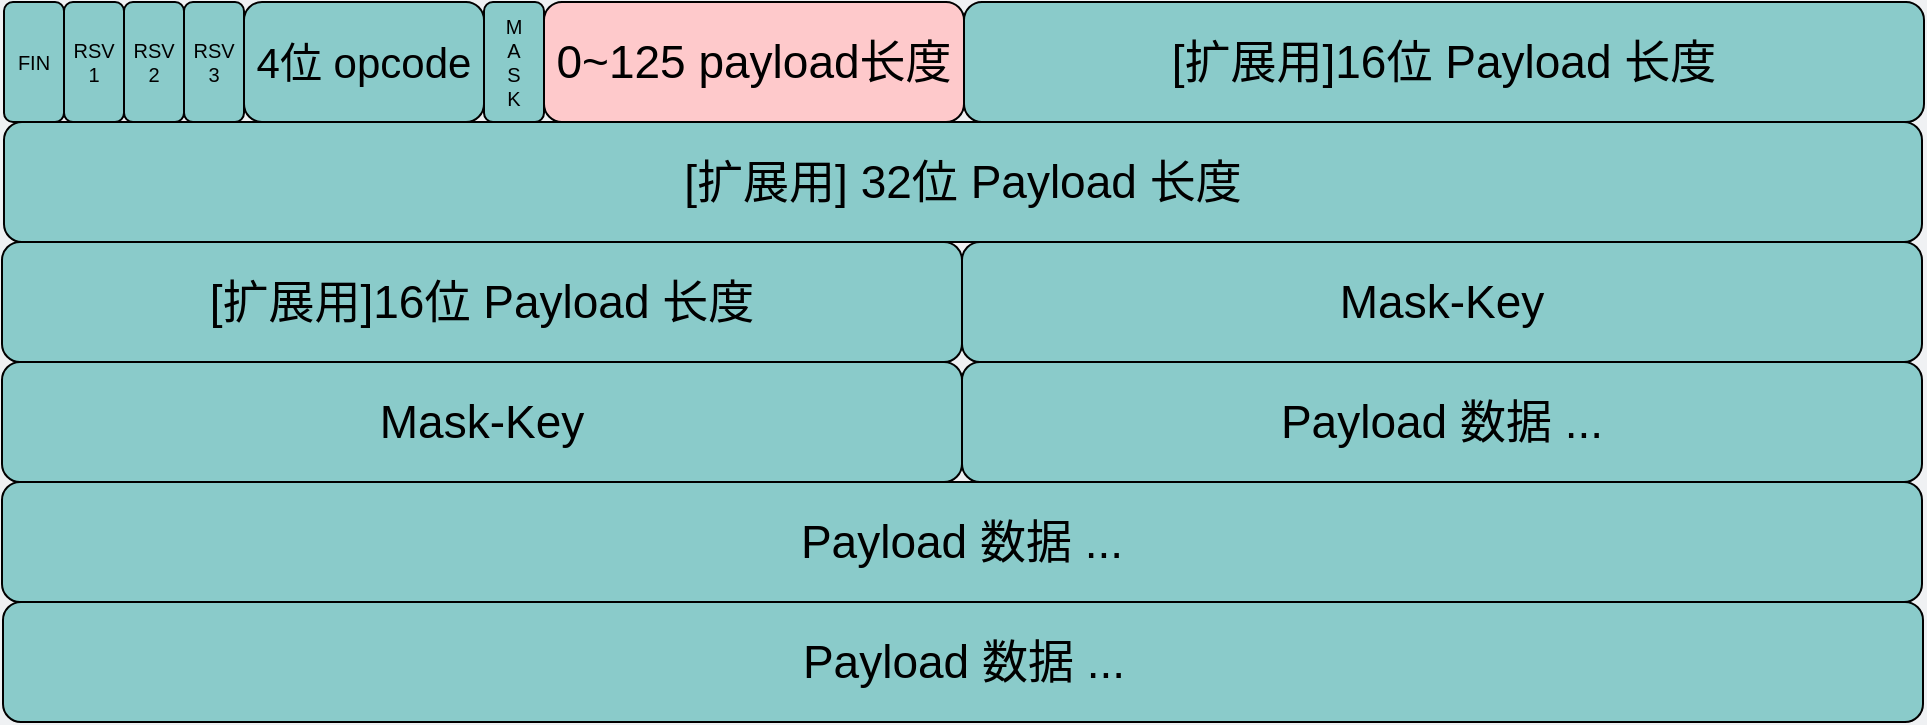 <mxfile version="20.2.5" type="github"><diagram id="9fnjXT7nlAm7Ix4f8WDv" name="Page-1"><mxGraphModel dx="1349" dy="997" grid="0" gridSize="10" guides="1" tooltips="1" connect="1" arrows="1" fold="1" page="1" pageScale="1" pageWidth="600" pageHeight="500" background="#EFF1F3" math="0" shadow="0"><root><mxCell id="0"/><mxCell id="1" parent="0"/><mxCell id="-xf_uFu9KCXf6jcXoVjT-4" value="&lt;font style=&quot;font-size: 23px;&quot;&gt;[扩展用] 32位&amp;nbsp;Payload&amp;nbsp;长度&lt;/font&gt;" style="rounded=1;whiteSpace=wrap;html=1;fontSize=23;fillColor=#8ACBCA;" parent="1" vertex="1"><mxGeometry x="128" y="130" width="959" height="60" as="geometry"/></mxCell><mxCell id="2w_STrQbnYMXy_1h6nJT-1" value="FIN" style="rounded=1;whiteSpace=wrap;html=1;fontSize=10;fillColor=#8ACBCA;" parent="1" vertex="1"><mxGeometry x="128" y="70" width="30" height="60" as="geometry"/></mxCell><mxCell id="2w_STrQbnYMXy_1h6nJT-2" value="RSV&lt;br&gt;1" style="rounded=1;whiteSpace=wrap;html=1;fontSize=10;fillColor=#8ACBCA;" parent="1" vertex="1"><mxGeometry x="158" y="70" width="30" height="60" as="geometry"/></mxCell><mxCell id="2w_STrQbnYMXy_1h6nJT-3" value="RSV&lt;br&gt;2" style="rounded=1;whiteSpace=wrap;html=1;fontSize=10;fillColor=#8ACBCA;" parent="1" vertex="1"><mxGeometry x="188" y="70" width="30" height="60" as="geometry"/></mxCell><mxCell id="2w_STrQbnYMXy_1h6nJT-4" value="RSV&lt;br&gt;3" style="rounded=1;whiteSpace=wrap;html=1;fontSize=10;fillColor=#8ACBCA;" parent="1" vertex="1"><mxGeometry x="218" y="70" width="30" height="60" as="geometry"/></mxCell><mxCell id="2w_STrQbnYMXy_1h6nJT-5" value="&lt;font style=&quot;font-size: 21px;&quot;&gt;4位 opcode&lt;/font&gt;" style="rounded=1;whiteSpace=wrap;html=1;fontSize=10;fillColor=#8ACBCA;" parent="1" vertex="1"><mxGeometry x="248" y="70" width="120" height="60" as="geometry"/></mxCell><mxCell id="2w_STrQbnYMXy_1h6nJT-6" value="M&lt;br&gt;A&lt;br&gt;S&lt;br&gt;K" style="rounded=1;whiteSpace=wrap;html=1;fontSize=10;fillColor=#8ACBCA;" parent="1" vertex="1"><mxGeometry x="368" y="70" width="30" height="60" as="geometry"/></mxCell><mxCell id="2w_STrQbnYMXy_1h6nJT-7" value="&lt;span style=&quot;font-size: 23px;&quot;&gt;0~125 payload长度&lt;/span&gt;" style="rounded=1;whiteSpace=wrap;html=1;fontSize=10;fillColor=#FEC9CB;" parent="1" vertex="1"><mxGeometry x="398" y="70" width="210" height="60" as="geometry"/></mxCell><mxCell id="2w_STrQbnYMXy_1h6nJT-8" value="&lt;font style=&quot;font-size: 23px;&quot;&gt;[扩展用]16位 Payload&amp;nbsp;长度&lt;/font&gt;" style="rounded=1;whiteSpace=wrap;html=1;fontSize=10;fillColor=#8ACBCA;" parent="1" vertex="1"><mxGeometry x="608" y="70" width="480" height="60" as="geometry"/></mxCell><mxCell id="2w_STrQbnYMXy_1h6nJT-9" value="Mask-Key" style="rounded=1;whiteSpace=wrap;html=1;fontSize=23;fillColor=#8ACBCA;" parent="1" vertex="1"><mxGeometry x="607" y="190" width="480" height="60" as="geometry"/></mxCell><mxCell id="2w_STrQbnYMXy_1h6nJT-10" value="&lt;span style=&quot;font-size: 23px;&quot;&gt;[扩展用]16位&amp;nbsp;&lt;/span&gt;&lt;span style=&quot;font-size: 23px;&quot;&gt;Payload&lt;/span&gt;&lt;span style=&quot;font-size: 23px;&quot;&gt;&amp;nbsp;长度&lt;/span&gt;" style="rounded=1;whiteSpace=wrap;html=1;fontSize=23;fillColor=#8ACBCA;" parent="1" vertex="1"><mxGeometry x="127" y="190" width="480" height="60" as="geometry"/></mxCell><mxCell id="2w_STrQbnYMXy_1h6nJT-11" value="Payload 数据&amp;nbsp;..." style="rounded=1;whiteSpace=wrap;html=1;fontSize=23;fillColor=#8ACBCA;" parent="1" vertex="1"><mxGeometry x="607" y="250" width="480" height="60" as="geometry"/></mxCell><mxCell id="2w_STrQbnYMXy_1h6nJT-12" value="Mask-Key" style="rounded=1;whiteSpace=wrap;html=1;fontSize=23;fillColor=#8ACBCA;" parent="1" vertex="1"><mxGeometry x="127" y="250" width="480" height="60" as="geometry"/></mxCell><mxCell id="2w_STrQbnYMXy_1h6nJT-13" value="Payload 数据 ..." style="rounded=1;whiteSpace=wrap;html=1;fontSize=23;fillColor=#8ACBCA;" parent="1" vertex="1"><mxGeometry x="127" y="310" width="960" height="60" as="geometry"/></mxCell><mxCell id="2w_STrQbnYMXy_1h6nJT-14" value="Payload 数据 ..." style="rounded=1;whiteSpace=wrap;html=1;fontSize=23;fillColor=#8ACBCA;" parent="1" vertex="1"><mxGeometry x="127.5" y="370" width="960" height="60" as="geometry"/></mxCell></root></mxGraphModel></diagram></mxfile>
